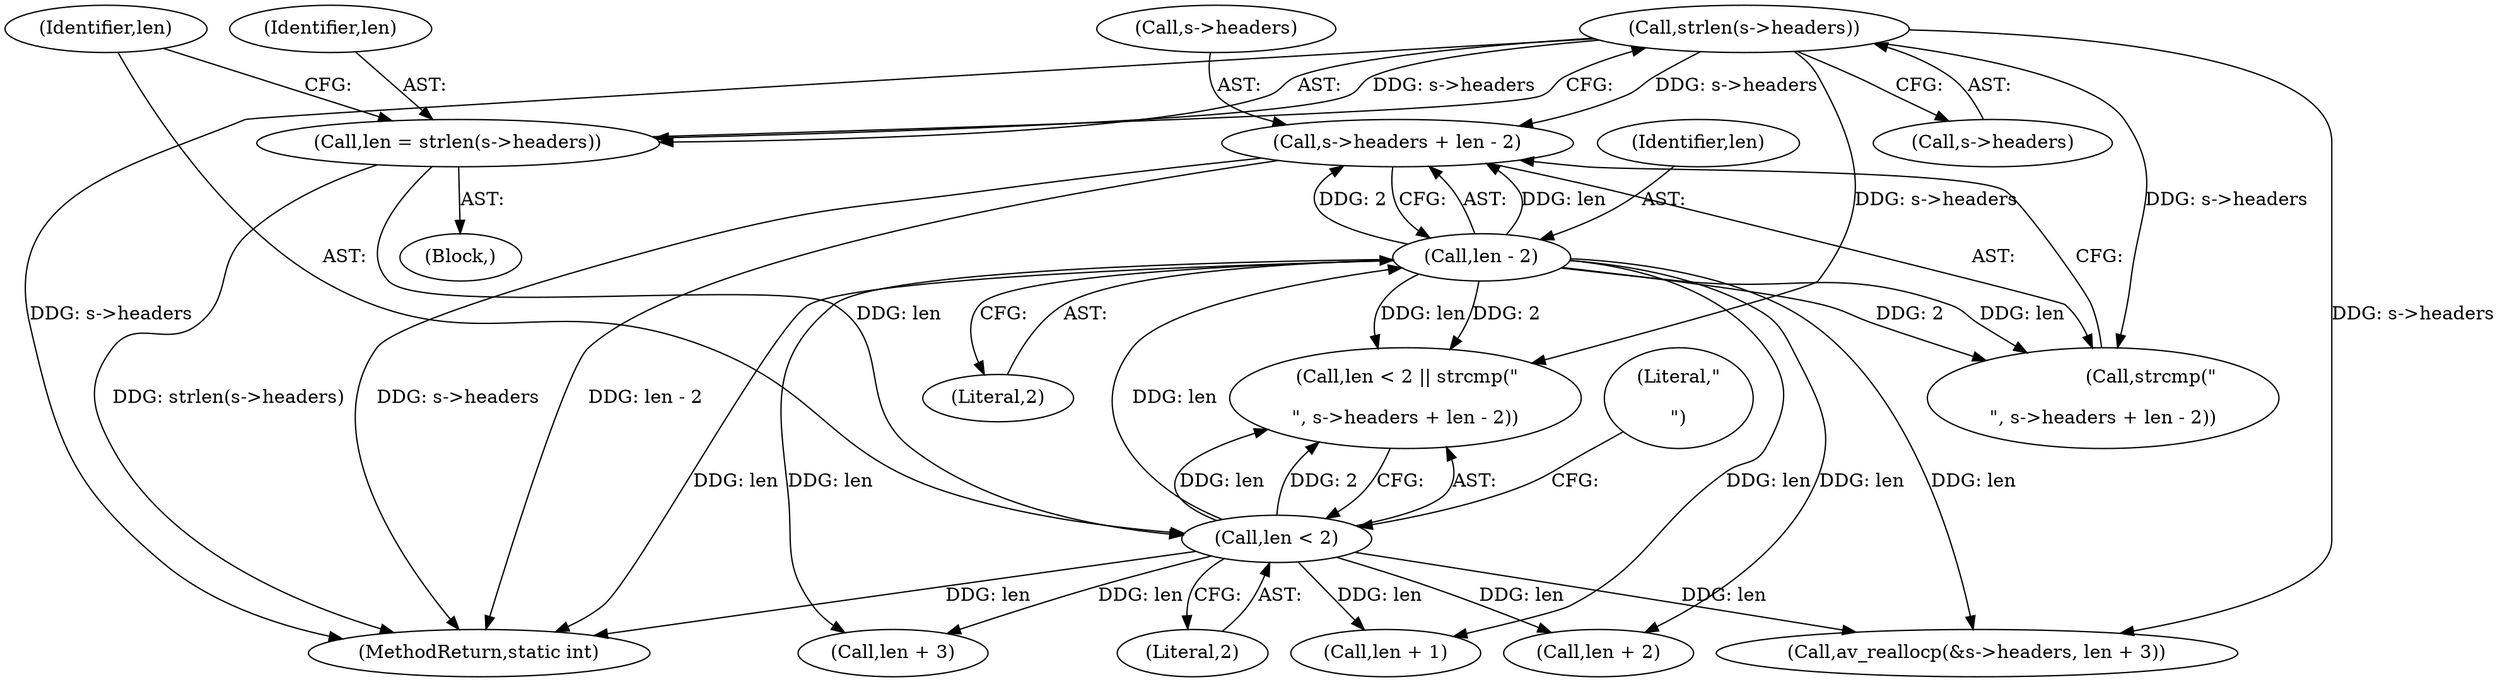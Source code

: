 digraph "0_FFmpeg_2a05c8f813de6f2278827734bf8102291e7484aa_1@pointer" {
"1000178" [label="(Call,s->headers + len - 2)"];
"1000167" [label="(Call,strlen(s->headers))"];
"1000182" [label="(Call,len - 2)"];
"1000173" [label="(Call,len < 2)"];
"1000165" [label="(Call,len = strlen(s->headers))"];
"1000175" [label="(Literal,2)"];
"1000184" [label="(Literal,2)"];
"1000176" [label="(Call,strcmp(\"\r\n\", s->headers + len - 2))"];
"1000166" [label="(Identifier,len)"];
"1000177" [label="(Literal,\"\r\n\")"];
"1000183" [label="(Identifier,len)"];
"1000258" [label="(MethodReturn,static int)"];
"1000174" [label="(Identifier,len)"];
"1000165" [label="(Call,len = strlen(s->headers))"];
"1000182" [label="(Call,len - 2)"];
"1000197" [label="(Call,len + 3)"];
"1000173" [label="(Call,len < 2)"];
"1000167" [label="(Call,strlen(s->headers))"];
"1000179" [label="(Call,s->headers)"];
"1000192" [label="(Call,av_reallocp(&s->headers, len + 3))"];
"1000178" [label="(Call,s->headers + len - 2)"];
"1000168" [label="(Call,s->headers)"];
"1000163" [label="(Block,)"];
"1000218" [label="(Call,len + 1)"];
"1000227" [label="(Call,len + 2)"];
"1000172" [label="(Call,len < 2 || strcmp(\"\r\n\", s->headers + len - 2))"];
"1000178" -> "1000176"  [label="AST: "];
"1000178" -> "1000182"  [label="CFG: "];
"1000179" -> "1000178"  [label="AST: "];
"1000182" -> "1000178"  [label="AST: "];
"1000176" -> "1000178"  [label="CFG: "];
"1000178" -> "1000258"  [label="DDG: len - 2"];
"1000178" -> "1000258"  [label="DDG: s->headers"];
"1000167" -> "1000178"  [label="DDG: s->headers"];
"1000182" -> "1000178"  [label="DDG: len"];
"1000182" -> "1000178"  [label="DDG: 2"];
"1000167" -> "1000165"  [label="AST: "];
"1000167" -> "1000168"  [label="CFG: "];
"1000168" -> "1000167"  [label="AST: "];
"1000165" -> "1000167"  [label="CFG: "];
"1000167" -> "1000258"  [label="DDG: s->headers"];
"1000167" -> "1000165"  [label="DDG: s->headers"];
"1000167" -> "1000172"  [label="DDG: s->headers"];
"1000167" -> "1000176"  [label="DDG: s->headers"];
"1000167" -> "1000192"  [label="DDG: s->headers"];
"1000182" -> "1000184"  [label="CFG: "];
"1000183" -> "1000182"  [label="AST: "];
"1000184" -> "1000182"  [label="AST: "];
"1000182" -> "1000258"  [label="DDG: len"];
"1000182" -> "1000172"  [label="DDG: len"];
"1000182" -> "1000172"  [label="DDG: 2"];
"1000182" -> "1000176"  [label="DDG: len"];
"1000182" -> "1000176"  [label="DDG: 2"];
"1000173" -> "1000182"  [label="DDG: len"];
"1000182" -> "1000192"  [label="DDG: len"];
"1000182" -> "1000197"  [label="DDG: len"];
"1000182" -> "1000218"  [label="DDG: len"];
"1000182" -> "1000227"  [label="DDG: len"];
"1000173" -> "1000172"  [label="AST: "];
"1000173" -> "1000175"  [label="CFG: "];
"1000174" -> "1000173"  [label="AST: "];
"1000175" -> "1000173"  [label="AST: "];
"1000177" -> "1000173"  [label="CFG: "];
"1000172" -> "1000173"  [label="CFG: "];
"1000173" -> "1000258"  [label="DDG: len"];
"1000173" -> "1000172"  [label="DDG: len"];
"1000173" -> "1000172"  [label="DDG: 2"];
"1000165" -> "1000173"  [label="DDG: len"];
"1000173" -> "1000192"  [label="DDG: len"];
"1000173" -> "1000197"  [label="DDG: len"];
"1000173" -> "1000218"  [label="DDG: len"];
"1000173" -> "1000227"  [label="DDG: len"];
"1000165" -> "1000163"  [label="AST: "];
"1000166" -> "1000165"  [label="AST: "];
"1000174" -> "1000165"  [label="CFG: "];
"1000165" -> "1000258"  [label="DDG: strlen(s->headers)"];
}
